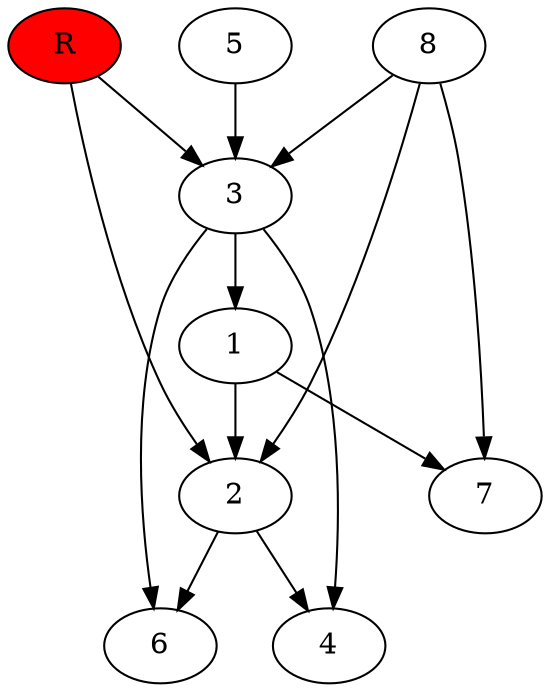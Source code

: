 digraph prb11857 {
	1
	2
	3
	4
	5
	6
	7
	8
	R [fillcolor="#ff0000" style=filled]
	1 -> 2
	1 -> 7
	2 -> 4
	2 -> 6
	3 -> 1
	3 -> 4
	3 -> 6
	5 -> 3
	8 -> 2
	8 -> 3
	8 -> 7
	R -> 2
	R -> 3
}
